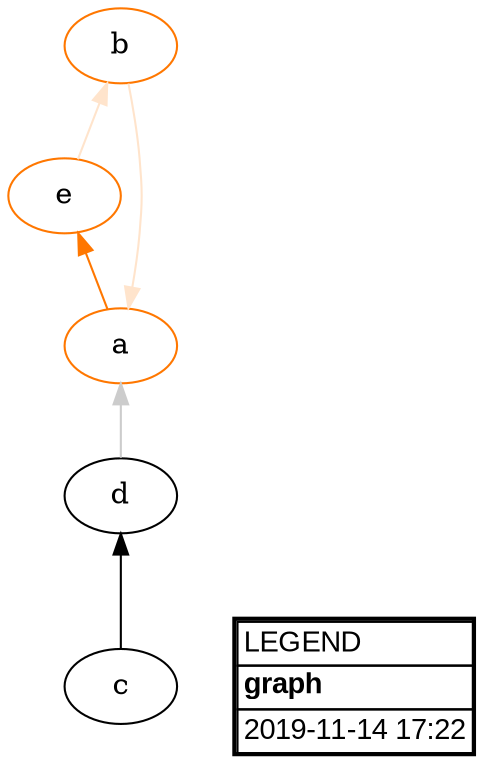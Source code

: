 digraph "graph" {
  dpi="300.0";
  rankdir=BT;

  "a" [color="#ff7700"];
  "a" -> "e" [color="#ff7700",label=""];

  "b" [color="#ff7700"];
  "b" -> "a" [color="#ffe4cc",label=""];

  "c" [];
  "c" -> "d" [label=""];

  "d" [];
  "d" -> "a" [color="#cccccc",label=""];

  "e" [color="#ff7700"];
  "e" -> "b" [color="#ffe4cc",label=""];


  "LEGEND" [fillcolor="#ffffff",fontname="Verdana,Arial,Sans-Serif",label=<<table border="2" cellborder="1" cellspacing="0" id="LEGEND"><tr><td align="left">LEGEND</td></tr><tr><td align="left"><b>graph</b></td></tr><tr><td align="left">2019-11-14 17:22</td></tr></table>>,shape=plaintext,style=filled];
}
